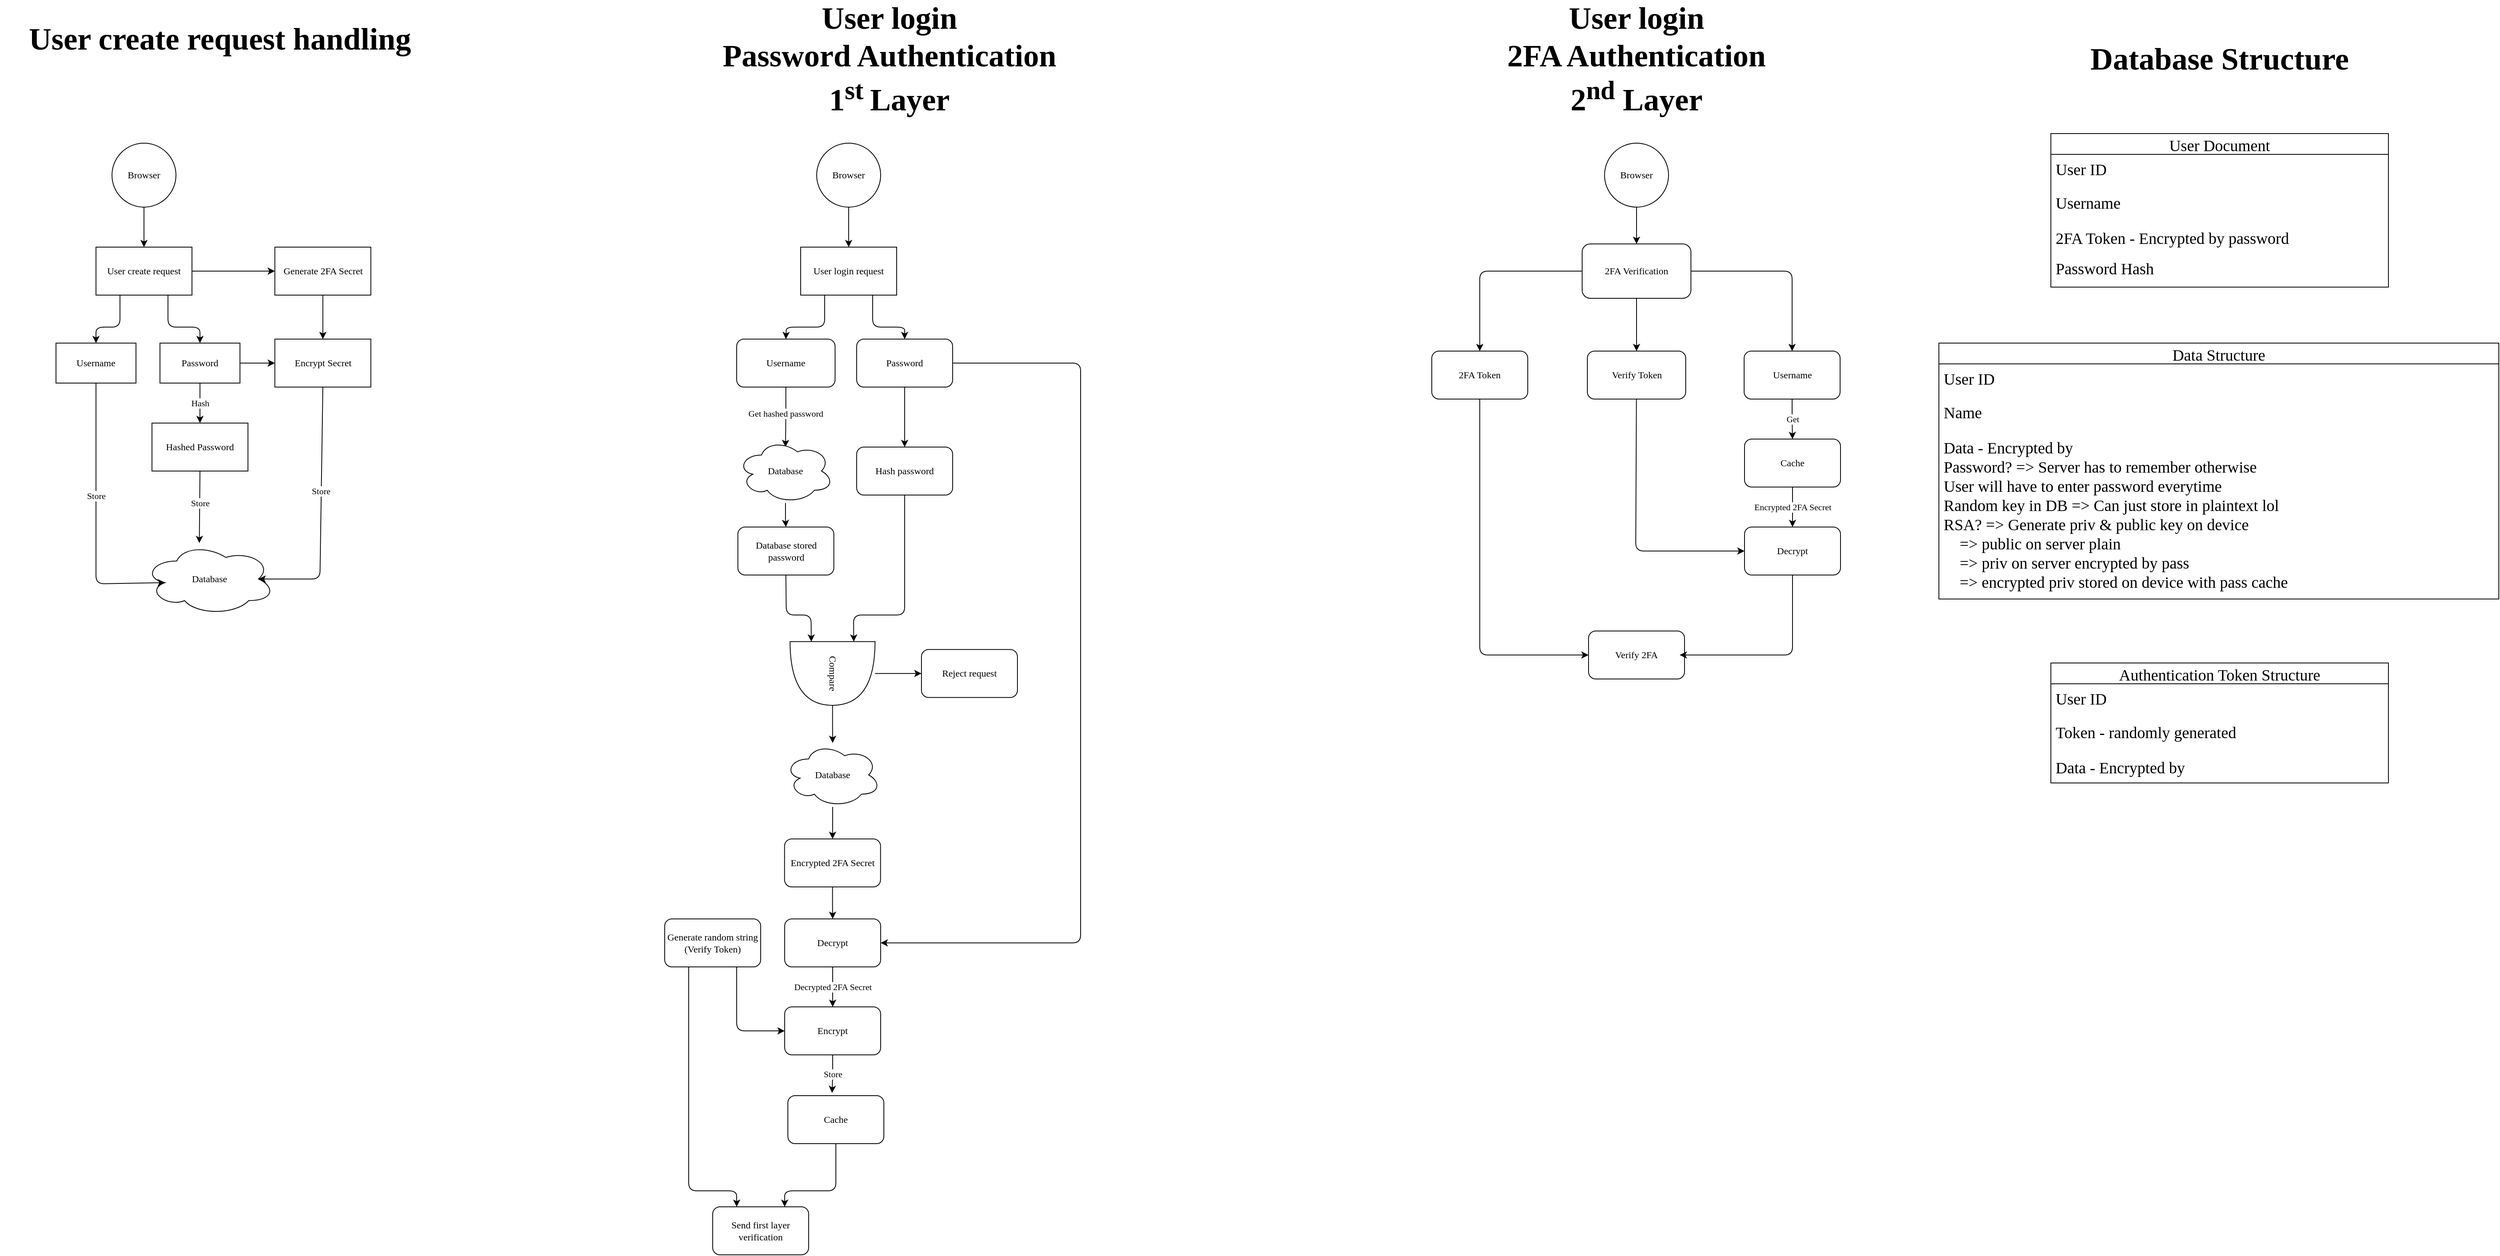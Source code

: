 <mxfile version="14.9.2" type="github">
  <diagram id="C5RBs43oDa-KdzZeNtuy" name="Page-1">
    <mxGraphModel dx="1240" dy="669" grid="1" gridSize="10" guides="1" tooltips="1" connect="1" arrows="1" fold="1" page="1" pageScale="1" pageWidth="827" pageHeight="1169" math="0" shadow="0">
      <root>
        <mxCell id="WIyWlLk6GJQsqaUBKTNV-0" />
        <mxCell id="WIyWlLk6GJQsqaUBKTNV-1" parent="WIyWlLk6GJQsqaUBKTNV-0" />
        <mxCell id="8EE5-1KdXdjq0ZydThCr-0" value="User create request" style="whiteSpace=wrap;html=1;fontFamily=Lucida Console;" parent="WIyWlLk6GJQsqaUBKTNV-1" vertex="1">
          <mxGeometry x="240" y="340" width="120" height="60" as="geometry" />
        </mxCell>
        <mxCell id="8EE5-1KdXdjq0ZydThCr-2" value="" style="endArrow=classic;html=1;exitX=0.5;exitY=1;exitDx=0;exitDy=0;fontFamily=Lucida Console;" parent="WIyWlLk6GJQsqaUBKTNV-1" target="8EE5-1KdXdjq0ZydThCr-0" edge="1">
          <mxGeometry width="50" height="50" relative="1" as="geometry">
            <mxPoint x="300" y="290" as="sourcePoint" />
            <mxPoint x="520" y="390" as="targetPoint" />
          </mxGeometry>
        </mxCell>
        <mxCell id="8EE5-1KdXdjq0ZydThCr-4" value="Generate 2FA Secret" style="whiteSpace=wrap;html=1;fontFamily=Lucida Console;" parent="WIyWlLk6GJQsqaUBKTNV-1" vertex="1">
          <mxGeometry x="463.64" y="340" width="120" height="60" as="geometry" />
        </mxCell>
        <mxCell id="8EE5-1KdXdjq0ZydThCr-5" value="" style="endArrow=classic;html=1;exitX=1;exitY=0.5;exitDx=0;exitDy=0;entryX=0;entryY=0.5;entryDx=0;entryDy=0;fontFamily=Lucida Console;" parent="WIyWlLk6GJQsqaUBKTNV-1" source="8EE5-1KdXdjq0ZydThCr-0" target="8EE5-1KdXdjq0ZydThCr-4" edge="1">
          <mxGeometry width="50" height="50" relative="1" as="geometry">
            <mxPoint x="380" y="420" as="sourcePoint" />
            <mxPoint x="430" y="370" as="targetPoint" />
          </mxGeometry>
        </mxCell>
        <mxCell id="8EE5-1KdXdjq0ZydThCr-11" value="Browser" style="ellipse;whiteSpace=wrap;html=1;aspect=fixed;fontFamily=Lucida Console;" parent="WIyWlLk6GJQsqaUBKTNV-1" vertex="1">
          <mxGeometry x="260" y="210" width="80" height="80" as="geometry" />
        </mxCell>
        <mxCell id="8EE5-1KdXdjq0ZydThCr-21" value="Encrypt Secret" style="whiteSpace=wrap;html=1;fontFamily=Lucida Console;" parent="WIyWlLk6GJQsqaUBKTNV-1" vertex="1">
          <mxGeometry x="463.64" y="455" width="120" height="60" as="geometry" />
        </mxCell>
        <mxCell id="8EE5-1KdXdjq0ZydThCr-23" value="Database" style="ellipse;shape=cloud;whiteSpace=wrap;html=1;fontFamily=Lucida Console;" parent="WIyWlLk6GJQsqaUBKTNV-1" vertex="1">
          <mxGeometry x="300" y="710" width="163.64" height="90" as="geometry" />
        </mxCell>
        <mxCell id="8EE5-1KdXdjq0ZydThCr-24" value="" style="endArrow=classic;html=1;exitX=0.5;exitY=1;exitDx=0;exitDy=0;entryX=0.5;entryY=0;entryDx=0;entryDy=0;fontFamily=Lucida Console;" parent="WIyWlLk6GJQsqaUBKTNV-1" source="8EE5-1KdXdjq0ZydThCr-4" target="8EE5-1KdXdjq0ZydThCr-21" edge="1">
          <mxGeometry width="50" height="50" relative="1" as="geometry">
            <mxPoint x="523.64" y="450" as="sourcePoint" />
            <mxPoint x="573.64" y="400" as="targetPoint" />
          </mxGeometry>
        </mxCell>
        <mxCell id="8EE5-1KdXdjq0ZydThCr-58" value="Hash" style="edgeStyle=orthogonalEdgeStyle;orthogonalLoop=1;jettySize=auto;html=1;fontFamily=Lucida Console;" parent="WIyWlLk6GJQsqaUBKTNV-1" source="8EE5-1KdXdjq0ZydThCr-38" target="8EE5-1KdXdjq0ZydThCr-54" edge="1">
          <mxGeometry relative="1" as="geometry" />
        </mxCell>
        <mxCell id="8EE5-1KdXdjq0ZydThCr-38" value="Password" style="whiteSpace=wrap;html=1;fontFamily=Lucida Console;" parent="WIyWlLk6GJQsqaUBKTNV-1" vertex="1">
          <mxGeometry x="320" y="460" width="100" height="50" as="geometry" />
        </mxCell>
        <mxCell id="8EE5-1KdXdjq0ZydThCr-39" value="Username" style="whiteSpace=wrap;html=1;fontFamily=Lucida Console;" parent="WIyWlLk6GJQsqaUBKTNV-1" vertex="1">
          <mxGeometry x="190" y="460" width="100" height="50" as="geometry" />
        </mxCell>
        <mxCell id="8EE5-1KdXdjq0ZydThCr-42" value="" style="endArrow=classic;html=1;exitX=0.25;exitY=1;exitDx=0;exitDy=0;entryX=0.5;entryY=0;entryDx=0;entryDy=0;fontFamily=Lucida Console;" parent="WIyWlLk6GJQsqaUBKTNV-1" source="8EE5-1KdXdjq0ZydThCr-0" target="8EE5-1KdXdjq0ZydThCr-39" edge="1">
          <mxGeometry width="50" height="50" relative="1" as="geometry">
            <mxPoint x="260" y="450" as="sourcePoint" />
            <mxPoint x="190" y="420" as="targetPoint" />
            <Array as="points">
              <mxPoint x="270" y="440" />
              <mxPoint x="240" y="440" />
            </Array>
          </mxGeometry>
        </mxCell>
        <mxCell id="8EE5-1KdXdjq0ZydThCr-43" value="" style="endArrow=classic;html=1;exitX=0.75;exitY=1;exitDx=0;exitDy=0;entryX=0.5;entryY=0;entryDx=0;entryDy=0;fontFamily=Lucida Console;" parent="WIyWlLk6GJQsqaUBKTNV-1" source="8EE5-1KdXdjq0ZydThCr-0" target="8EE5-1KdXdjq0ZydThCr-38" edge="1">
          <mxGeometry width="50" height="50" relative="1" as="geometry">
            <mxPoint x="300" y="400" as="sourcePoint" />
            <mxPoint x="360" y="450" as="targetPoint" />
            <Array as="points">
              <mxPoint x="330" y="440" />
              <mxPoint x="370" y="440" />
            </Array>
          </mxGeometry>
        </mxCell>
        <mxCell id="8EE5-1KdXdjq0ZydThCr-47" value="" style="endArrow=classic;html=1;exitX=1;exitY=0.5;exitDx=0;exitDy=0;entryX=0;entryY=0.5;entryDx=0;entryDy=0;fontFamily=Lucida Console;" parent="WIyWlLk6GJQsqaUBKTNV-1" source="8EE5-1KdXdjq0ZydThCr-38" target="8EE5-1KdXdjq0ZydThCr-21" edge="1">
          <mxGeometry width="50" height="50" relative="1" as="geometry">
            <mxPoint x="450" y="540" as="sourcePoint" />
            <mxPoint x="500" y="490" as="targetPoint" />
          </mxGeometry>
        </mxCell>
        <mxCell id="8EE5-1KdXdjq0ZydThCr-49" value="" style="endArrow=classic;html=1;exitX=0.5;exitY=1;exitDx=0;exitDy=0;entryX=0.16;entryY=0.55;entryDx=0;entryDy=0;entryPerimeter=0;fontFamily=Lucida Console;" parent="WIyWlLk6GJQsqaUBKTNV-1" source="8EE5-1KdXdjq0ZydThCr-39" target="8EE5-1KdXdjq0ZydThCr-23" edge="1">
          <mxGeometry relative="1" as="geometry">
            <mxPoint x="250" y="540" as="sourcePoint" />
            <mxPoint x="342.0" y="760.5" as="targetPoint" />
            <Array as="points">
              <mxPoint x="240" y="761" />
            </Array>
          </mxGeometry>
        </mxCell>
        <mxCell id="8EE5-1KdXdjq0ZydThCr-50" value="&lt;div&gt;Store&lt;/div&gt;" style="edgeLabel;resizable=0;html=1;align=center;verticalAlign=middle;fontFamily=Lucida Console;" parent="8EE5-1KdXdjq0ZydThCr-49" connectable="0" vertex="1">
          <mxGeometry relative="1" as="geometry">
            <mxPoint y="-28" as="offset" />
          </mxGeometry>
        </mxCell>
        <mxCell id="8EE5-1KdXdjq0ZydThCr-51" value="" style="endArrow=classic;html=1;exitX=0.5;exitY=1;exitDx=0;exitDy=0;entryX=0.875;entryY=0.5;entryDx=0;entryDy=0;entryPerimeter=0;fontFamily=Lucida Console;" parent="WIyWlLk6GJQsqaUBKTNV-1" source="8EE5-1KdXdjq0ZydThCr-21" target="8EE5-1KdXdjq0ZydThCr-23" edge="1">
          <mxGeometry relative="1" as="geometry">
            <mxPoint x="520" y="540" as="sourcePoint" />
            <mxPoint x="485.0" y="755" as="targetPoint" />
            <Array as="points">
              <mxPoint x="520" y="755" />
            </Array>
          </mxGeometry>
        </mxCell>
        <mxCell id="8EE5-1KdXdjq0ZydThCr-52" value="&lt;div&gt;Store&lt;/div&gt;" style="edgeLabel;resizable=0;html=1;align=center;verticalAlign=middle;fontFamily=Lucida Console;" parent="8EE5-1KdXdjq0ZydThCr-51" connectable="0" vertex="1">
          <mxGeometry relative="1" as="geometry">
            <mxPoint y="-29" as="offset" />
          </mxGeometry>
        </mxCell>
        <mxCell id="8EE5-1KdXdjq0ZydThCr-54" value="Hashed Password" style="whiteSpace=wrap;html=1;fontFamily=Lucida Console;" parent="WIyWlLk6GJQsqaUBKTNV-1" vertex="1">
          <mxGeometry x="310" y="560" width="120" height="60" as="geometry" />
        </mxCell>
        <mxCell id="8EE5-1KdXdjq0ZydThCr-62" value="Store" style="endArrow=classic;html=1;fontFamily=Lucida Console;" parent="WIyWlLk6GJQsqaUBKTNV-1" edge="1">
          <mxGeometry x="-0.111" width="50" height="50" relative="1" as="geometry">
            <mxPoint x="370" y="620" as="sourcePoint" />
            <mxPoint x="369.211" y="710.002" as="targetPoint" />
            <mxPoint as="offset" />
          </mxGeometry>
        </mxCell>
        <mxCell id="8EE5-1KdXdjq0ZydThCr-63" value="&lt;font style=&quot;font-size: 39px&quot;&gt;&lt;b&gt;&lt;font style=&quot;font-size: 39px&quot;&gt;User create request handling&lt;br&gt;&lt;/font&gt;&lt;/b&gt;&lt;/font&gt;" style="text;html=1;strokeColor=none;fillColor=none;align=center;verticalAlign=middle;whiteSpace=wrap;rounded=0;fontFamily=Lucida Console;" parent="WIyWlLk6GJQsqaUBKTNV-1" vertex="1">
          <mxGeometry x="120" y="40" width="550" height="80" as="geometry" />
        </mxCell>
        <mxCell id="8EE5-1KdXdjq0ZydThCr-65" value="&lt;font style=&quot;font-size: 39px&quot;&gt;&lt;b&gt;&lt;font style=&quot;font-size: 39px&quot;&gt;User login&lt;br&gt;&lt;/font&gt;&lt;/b&gt;&lt;/font&gt;&lt;div&gt;&lt;font style=&quot;font-size: 39px&quot;&gt;&lt;b&gt;&lt;font style=&quot;font-size: 39px&quot;&gt;Password Authentication&lt;/font&gt;&lt;/b&gt;&lt;/font&gt;&lt;/div&gt;&lt;div&gt;&lt;font style=&quot;font-size: 39px&quot;&gt;&lt;b&gt;&lt;font style=&quot;font-size: 39px&quot;&gt;1&lt;sup&gt;st &lt;/sup&gt;Layer&lt;br&gt;&lt;/font&gt;&lt;/b&gt;&lt;/font&gt;&lt;/div&gt;" style="text;html=1;strokeColor=none;fillColor=none;align=center;verticalAlign=middle;whiteSpace=wrap;rounded=0;fontFamily=Lucida Console;" parent="WIyWlLk6GJQsqaUBKTNV-1" vertex="1">
          <mxGeometry x="932" y="40" width="600" height="130" as="geometry" />
        </mxCell>
        <mxCell id="8EE5-1KdXdjq0ZydThCr-69" value="&lt;div&gt;User login request&lt;/div&gt;" style="whiteSpace=wrap;html=1;fontFamily=Lucida Console;" parent="WIyWlLk6GJQsqaUBKTNV-1" vertex="1">
          <mxGeometry x="1121" y="340" width="120" height="60" as="geometry" />
        </mxCell>
        <mxCell id="8EE5-1KdXdjq0ZydThCr-70" value="" style="endArrow=classic;html=1;exitX=0.5;exitY=1;exitDx=0;exitDy=0;fontFamily=Lucida Console;" parent="WIyWlLk6GJQsqaUBKTNV-1" target="8EE5-1KdXdjq0ZydThCr-69" edge="1">
          <mxGeometry width="50" height="50" relative="1" as="geometry">
            <mxPoint x="1181.0" y="290" as="sourcePoint" />
            <mxPoint x="1401" y="390" as="targetPoint" />
          </mxGeometry>
        </mxCell>
        <mxCell id="8EE5-1KdXdjq0ZydThCr-71" value="Browser" style="ellipse;whiteSpace=wrap;html=1;aspect=fixed;fontFamily=Lucida Console;" parent="WIyWlLk6GJQsqaUBKTNV-1" vertex="1">
          <mxGeometry x="1141" y="210" width="80" height="80" as="geometry" />
        </mxCell>
        <mxCell id="8EE5-1KdXdjq0ZydThCr-83" value="&lt;font&gt;Get hashed password&lt;/font&gt;" style="edgeStyle=orthogonalEdgeStyle;rounded=0;orthogonalLoop=1;jettySize=auto;html=1;fontFamily=Lucida Console;entryX=0.5;entryY=0.125;entryDx=0;entryDy=0;entryPerimeter=0;" parent="WIyWlLk6GJQsqaUBKTNV-1" source="8EE5-1KdXdjq0ZydThCr-73" target="8EE5-1KdXdjq0ZydThCr-80" edge="1">
          <mxGeometry x="-0.126" relative="1" as="geometry">
            <mxPoint x="1102" y="580" as="targetPoint" />
            <mxPoint as="offset" />
          </mxGeometry>
        </mxCell>
        <mxCell id="8EE5-1KdXdjq0ZydThCr-73" value="Username" style="rounded=1;whiteSpace=wrap;html=1;fontFamily=Lucida Console;" parent="WIyWlLk6GJQsqaUBKTNV-1" vertex="1">
          <mxGeometry x="1041" y="455" width="123" height="60" as="geometry" />
        </mxCell>
        <mxCell id="8EE5-1KdXdjq0ZydThCr-74" value="Password" style="rounded=1;whiteSpace=wrap;html=1;fontFamily=Lucida Console;" parent="WIyWlLk6GJQsqaUBKTNV-1" vertex="1">
          <mxGeometry x="1191" y="455" width="120" height="60" as="geometry" />
        </mxCell>
        <mxCell id="8EE5-1KdXdjq0ZydThCr-75" value="" style="endArrow=classic;html=1;entryX=0.5;entryY=0;entryDx=0;entryDy=0;exitX=0.25;exitY=1;exitDx=0;exitDy=0;fontFamily=Lucida Console;" parent="WIyWlLk6GJQsqaUBKTNV-1" source="8EE5-1KdXdjq0ZydThCr-69" target="8EE5-1KdXdjq0ZydThCr-73" edge="1">
          <mxGeometry width="50" height="50" relative="1" as="geometry">
            <mxPoint x="1101" y="520" as="sourcePoint" />
            <mxPoint x="1101" y="460" as="targetPoint" />
            <Array as="points">
              <mxPoint x="1151" y="440" />
              <mxPoint x="1103" y="440" />
            </Array>
          </mxGeometry>
        </mxCell>
        <mxCell id="8EE5-1KdXdjq0ZydThCr-76" value="" style="endArrow=classic;html=1;exitX=0.75;exitY=1;exitDx=0;exitDy=0;entryX=0.5;entryY=0;entryDx=0;entryDy=0;fontFamily=Lucida Console;" parent="WIyWlLk6GJQsqaUBKTNV-1" source="8EE5-1KdXdjq0ZydThCr-69" target="8EE5-1KdXdjq0ZydThCr-74" edge="1">
          <mxGeometry width="50" height="50" relative="1" as="geometry">
            <mxPoint x="1251" y="460" as="sourcePoint" />
            <mxPoint x="1301" y="410" as="targetPoint" />
            <Array as="points">
              <mxPoint x="1211" y="440" />
              <mxPoint x="1251" y="440" />
            </Array>
          </mxGeometry>
        </mxCell>
        <mxCell id="8EE5-1KdXdjq0ZydThCr-86" style="edgeStyle=orthogonalEdgeStyle;rounded=0;orthogonalLoop=1;jettySize=auto;html=1;entryX=0.5;entryY=0;entryDx=0;entryDy=0;fontFamily=Lucida Console;" parent="WIyWlLk6GJQsqaUBKTNV-1" source="8EE5-1KdXdjq0ZydThCr-80" target="8EE5-1KdXdjq0ZydThCr-85" edge="1">
          <mxGeometry relative="1" as="geometry" />
        </mxCell>
        <mxCell id="8EE5-1KdXdjq0ZydThCr-80" value="Database" style="ellipse;shape=cloud;whiteSpace=wrap;html=1;fontFamily=Lucida Console;" parent="WIyWlLk6GJQsqaUBKTNV-1" vertex="1">
          <mxGeometry x="1042" y="580" width="120" height="80" as="geometry" />
        </mxCell>
        <mxCell id="8EE5-1KdXdjq0ZydThCr-85" value="Database stored password" style="rounded=1;whiteSpace=wrap;html=1;fontFamily=Lucida Console;" parent="WIyWlLk6GJQsqaUBKTNV-1" vertex="1">
          <mxGeometry x="1042.5" y="690" width="120" height="60" as="geometry" />
        </mxCell>
        <mxCell id="8EE5-1KdXdjq0ZydThCr-114" value="&lt;div&gt;&lt;br&gt;&lt;/div&gt;" style="edgeStyle=orthogonalEdgeStyle;rounded=0;orthogonalLoop=1;jettySize=auto;html=1;fontFamily=Lucida Console;" parent="WIyWlLk6GJQsqaUBKTNV-1" source="8EE5-1KdXdjq0ZydThCr-92" target="8EE5-1KdXdjq0ZydThCr-113" edge="1">
          <mxGeometry relative="1" as="geometry" />
        </mxCell>
        <mxCell id="8EE5-1KdXdjq0ZydThCr-92" value="Compare" style="shape=or;whiteSpace=wrap;html=1;fontFamily=Lucida Console;rotation=90;" parent="WIyWlLk6GJQsqaUBKTNV-1" vertex="1">
          <mxGeometry x="1121" y="820" width="79.69" height="106.25" as="geometry" />
        </mxCell>
        <mxCell id="8EE5-1KdXdjq0ZydThCr-95" value="" style="endArrow=classic;html=1;fontFamily=Lucida Console;exitX=0.5;exitY=1;exitDx=0;exitDy=0;entryX=0;entryY=0.75;entryDx=0;entryDy=0;entryPerimeter=0;" parent="WIyWlLk6GJQsqaUBKTNV-1" source="8EE5-1KdXdjq0ZydThCr-85" target="8EE5-1KdXdjq0ZydThCr-92" edge="1">
          <mxGeometry width="50" height="50" relative="1" as="geometry">
            <mxPoint x="1161" y="800" as="sourcePoint" />
            <mxPoint x="1211" y="750" as="targetPoint" />
            <Array as="points">
              <mxPoint x="1103" y="800" />
              <mxPoint x="1134" y="800" />
            </Array>
          </mxGeometry>
        </mxCell>
        <mxCell id="8EE5-1KdXdjq0ZydThCr-99" value="" style="endArrow=classic;html=1;fontFamily=Lucida Console;entryX=0;entryY=0.5;entryDx=0;entryDy=0;" parent="WIyWlLk6GJQsqaUBKTNV-1" source="8EE5-1KdXdjq0ZydThCr-92" target="8EE5-1KdXdjq0ZydThCr-100" edge="1">
          <mxGeometry width="50" height="50" relative="1" as="geometry">
            <mxPoint x="1271" y="890" as="sourcePoint" />
            <mxPoint x="1321" y="873" as="targetPoint" />
          </mxGeometry>
        </mxCell>
        <mxCell id="8EE5-1KdXdjq0ZydThCr-100" value="&lt;div&gt;Reject request&lt;br&gt;&lt;/div&gt;" style="rounded=1;whiteSpace=wrap;html=1;fontFamily=Lucida Console;" parent="WIyWlLk6GJQsqaUBKTNV-1" vertex="1">
          <mxGeometry x="1272" y="843.13" width="120" height="60" as="geometry" />
        </mxCell>
        <mxCell id="8EE5-1KdXdjq0ZydThCr-103" value="Hash password" style="rounded=1;whiteSpace=wrap;html=1;fontFamily=Lucida Console;" parent="WIyWlLk6GJQsqaUBKTNV-1" vertex="1">
          <mxGeometry x="1191" y="590" width="120" height="60" as="geometry" />
        </mxCell>
        <mxCell id="8EE5-1KdXdjq0ZydThCr-104" value="" style="endArrow=classic;html=1;fontFamily=Lucida Console;exitX=0.5;exitY=1;exitDx=0;exitDy=0;" parent="WIyWlLk6GJQsqaUBKTNV-1" source="8EE5-1KdXdjq0ZydThCr-74" target="8EE5-1KdXdjq0ZydThCr-103" edge="1">
          <mxGeometry width="50" height="50" relative="1" as="geometry">
            <mxPoint x="1261" y="570" as="sourcePoint" />
            <mxPoint x="1311" y="520" as="targetPoint" />
          </mxGeometry>
        </mxCell>
        <mxCell id="8EE5-1KdXdjq0ZydThCr-105" value="" style="endArrow=classic;html=1;fontFamily=Lucida Console;exitX=0.5;exitY=1;exitDx=0;exitDy=0;entryX=0;entryY=0.25;entryDx=0;entryDy=0;entryPerimeter=0;" parent="WIyWlLk6GJQsqaUBKTNV-1" source="8EE5-1KdXdjq0ZydThCr-103" target="8EE5-1KdXdjq0ZydThCr-92" edge="1">
          <mxGeometry width="50" height="50" relative="1" as="geometry">
            <mxPoint x="1221" y="760" as="sourcePoint" />
            <mxPoint x="1271" y="710" as="targetPoint" />
            <Array as="points">
              <mxPoint x="1251" y="800" />
              <mxPoint x="1187" y="800" />
            </Array>
          </mxGeometry>
        </mxCell>
        <mxCell id="8EE5-1KdXdjq0ZydThCr-119" style="edgeStyle=orthogonalEdgeStyle;rounded=0;orthogonalLoop=1;jettySize=auto;html=1;entryX=0.5;entryY=0;entryDx=0;entryDy=0;fontFamily=Lucida Console;" parent="WIyWlLk6GJQsqaUBKTNV-1" source="8EE5-1KdXdjq0ZydThCr-113" target="8EE5-1KdXdjq0ZydThCr-116" edge="1">
          <mxGeometry relative="1" as="geometry" />
        </mxCell>
        <mxCell id="8EE5-1KdXdjq0ZydThCr-113" value="Database" style="ellipse;shape=cloud;whiteSpace=wrap;html=1;fontFamily=Lucida Console;" parent="WIyWlLk6GJQsqaUBKTNV-1" vertex="1">
          <mxGeometry x="1101" y="960" width="120" height="80" as="geometry" />
        </mxCell>
        <mxCell id="8EE5-1KdXdjq0ZydThCr-124" style="edgeStyle=orthogonalEdgeStyle;rounded=0;orthogonalLoop=1;jettySize=auto;html=1;fontFamily=Lucida Console;" parent="WIyWlLk6GJQsqaUBKTNV-1" source="8EE5-1KdXdjq0ZydThCr-116" target="8EE5-1KdXdjq0ZydThCr-123" edge="1">
          <mxGeometry relative="1" as="geometry" />
        </mxCell>
        <mxCell id="8EE5-1KdXdjq0ZydThCr-116" value="Encrypted 2FA Secret" style="rounded=1;whiteSpace=wrap;html=1;fontFamily=Lucida Console;" parent="WIyWlLk6GJQsqaUBKTNV-1" vertex="1">
          <mxGeometry x="1100.84" y="1080" width="120" height="60" as="geometry" />
        </mxCell>
        <mxCell id="8EE5-1KdXdjq0ZydThCr-122" value="" style="endArrow=classic;html=1;fontFamily=Lucida Console;exitX=1;exitY=0.5;exitDx=0;exitDy=0;entryX=1;entryY=0.5;entryDx=0;entryDy=0;" parent="WIyWlLk6GJQsqaUBKTNV-1" source="8EE5-1KdXdjq0ZydThCr-74" target="8EE5-1KdXdjq0ZydThCr-123" edge="1">
          <mxGeometry width="50" height="50" relative="1" as="geometry">
            <mxPoint x="1351" y="580" as="sourcePoint" />
            <mxPoint x="1251" y="1140.588" as="targetPoint" />
            <Array as="points">
              <mxPoint x="1471" y="485" />
              <mxPoint x="1471" y="1210" />
            </Array>
          </mxGeometry>
        </mxCell>
        <mxCell id="8EE5-1KdXdjq0ZydThCr-130" value="Decrypted 2FA Secret" style="edgeStyle=orthogonalEdgeStyle;rounded=0;orthogonalLoop=1;jettySize=auto;html=1;fontFamily=Lucida Console;" parent="WIyWlLk6GJQsqaUBKTNV-1" source="8EE5-1KdXdjq0ZydThCr-123" target="8EE5-1KdXdjq0ZydThCr-128" edge="1">
          <mxGeometry relative="1" as="geometry" />
        </mxCell>
        <mxCell id="8EE5-1KdXdjq0ZydThCr-123" value="Decrypt" style="rounded=1;whiteSpace=wrap;html=1;fontFamily=Lucida Console;" parent="WIyWlLk6GJQsqaUBKTNV-1" vertex="1">
          <mxGeometry x="1101" y="1180" width="120" height="60" as="geometry" />
        </mxCell>
        <mxCell id="8EE5-1KdXdjq0ZydThCr-127" value="Generate random string&lt;br&gt;(Verify Token)" style="rounded=1;whiteSpace=wrap;html=1;fontFamily=Lucida Console;" parent="WIyWlLk6GJQsqaUBKTNV-1" vertex="1">
          <mxGeometry x="951" y="1180" width="120" height="60" as="geometry" />
        </mxCell>
        <mxCell id="8EE5-1KdXdjq0ZydThCr-134" value="Store" style="edgeStyle=orthogonalEdgeStyle;rounded=0;orthogonalLoop=1;jettySize=auto;html=1;entryX=0.461;entryY=-0.056;entryDx=0;entryDy=0;entryPerimeter=0;fontFamily=Lucida Console;" parent="WIyWlLk6GJQsqaUBKTNV-1" source="8EE5-1KdXdjq0ZydThCr-128" target="8EE5-1KdXdjq0ZydThCr-133" edge="1">
          <mxGeometry relative="1" as="geometry" />
        </mxCell>
        <mxCell id="8EE5-1KdXdjq0ZydThCr-128" value="Encrypt" style="rounded=1;whiteSpace=wrap;html=1;fontFamily=Lucida Console;" parent="WIyWlLk6GJQsqaUBKTNV-1" vertex="1">
          <mxGeometry x="1101" y="1290" width="120" height="60" as="geometry" />
        </mxCell>
        <mxCell id="8EE5-1KdXdjq0ZydThCr-132" value="" style="endArrow=classic;html=1;fontFamily=Lucida Console;entryX=0;entryY=0.5;entryDx=0;entryDy=0;exitX=0.75;exitY=1;exitDx=0;exitDy=0;" parent="WIyWlLk6GJQsqaUBKTNV-1" source="8EE5-1KdXdjq0ZydThCr-127" target="8EE5-1KdXdjq0ZydThCr-128" edge="1">
          <mxGeometry width="50" height="50" relative="1" as="geometry">
            <mxPoint x="1041" y="1260" as="sourcePoint" />
            <mxPoint x="1031" y="1270" as="targetPoint" />
            <Array as="points">
              <mxPoint x="1041" y="1320" />
            </Array>
          </mxGeometry>
        </mxCell>
        <mxCell id="8EE5-1KdXdjq0ZydThCr-133" value="Cache" style="rounded=1;whiteSpace=wrap;html=1;fontFamily=Lucida Console;" parent="WIyWlLk6GJQsqaUBKTNV-1" vertex="1">
          <mxGeometry x="1105" y="1401" width="120" height="60" as="geometry" />
        </mxCell>
        <mxCell id="8EE5-1KdXdjq0ZydThCr-135" value="Send first layer verification" style="rounded=1;whiteSpace=wrap;html=1;fontFamily=Lucida Console;" parent="WIyWlLk6GJQsqaUBKTNV-1" vertex="1">
          <mxGeometry x="1011" y="1540" width="120" height="60" as="geometry" />
        </mxCell>
        <mxCell id="8EE5-1KdXdjq0ZydThCr-137" value="" style="endArrow=classic;html=1;fontFamily=Lucida Console;exitX=0.5;exitY=1;exitDx=0;exitDy=0;entryX=0.75;entryY=0;entryDx=0;entryDy=0;" parent="WIyWlLk6GJQsqaUBKTNV-1" source="8EE5-1KdXdjq0ZydThCr-133" target="8EE5-1KdXdjq0ZydThCr-135" edge="1">
          <mxGeometry width="50" height="50" relative="1" as="geometry">
            <mxPoint x="1181" y="1550" as="sourcePoint" />
            <mxPoint x="1231" y="1500" as="targetPoint" />
            <Array as="points">
              <mxPoint x="1165" y="1520" />
              <mxPoint x="1101" y="1520" />
            </Array>
          </mxGeometry>
        </mxCell>
        <mxCell id="8EE5-1KdXdjq0ZydThCr-138" value="" style="endArrow=classic;html=1;fontFamily=Lucida Console;exitX=0.25;exitY=1;exitDx=0;exitDy=0;entryX=0.25;entryY=0;entryDx=0;entryDy=0;" parent="WIyWlLk6GJQsqaUBKTNV-1" source="8EE5-1KdXdjq0ZydThCr-127" target="8EE5-1KdXdjq0ZydThCr-135" edge="1">
          <mxGeometry width="50" height="50" relative="1" as="geometry">
            <mxPoint x="991" y="1290" as="sourcePoint" />
            <mxPoint x="1025" y="1480" as="targetPoint" />
            <Array as="points">
              <mxPoint x="981" y="1520" />
              <mxPoint x="1041" y="1520" />
            </Array>
          </mxGeometry>
        </mxCell>
        <mxCell id="8EE5-1KdXdjq0ZydThCr-139" style="edgeStyle=orthogonalEdgeStyle;rounded=0;orthogonalLoop=1;jettySize=auto;html=1;exitX=0.5;exitY=1;exitDx=0;exitDy=0;fontFamily=Lucida Console;" parent="WIyWlLk6GJQsqaUBKTNV-1" edge="1">
          <mxGeometry relative="1" as="geometry">
            <mxPoint x="1323" y="170" as="sourcePoint" />
            <mxPoint x="1323" y="170" as="targetPoint" />
          </mxGeometry>
        </mxCell>
        <mxCell id="8EE5-1KdXdjq0ZydThCr-140" value="&lt;div&gt;&lt;b&gt;&lt;font style=&quot;font-size: 39px&quot;&gt;User login&lt;/font&gt;&lt;/b&gt;&lt;/div&gt;&lt;div&gt;&lt;b&gt;&lt;font style=&quot;font-size: 39px&quot;&gt;2FA Authentication&lt;br&gt;2&lt;sup&gt;nd&lt;/sup&gt; Layer&lt;br&gt;&lt;/font&gt;&lt;/b&gt;&lt;/div&gt;" style="text;html=1;strokeColor=none;fillColor=none;align=center;verticalAlign=middle;whiteSpace=wrap;rounded=0;fontFamily=Lucida Console;" parent="WIyWlLk6GJQsqaUBKTNV-1" vertex="1">
          <mxGeometry x="1891" y="45" width="550" height="120" as="geometry" />
        </mxCell>
        <mxCell id="8EE5-1KdXdjq0ZydThCr-142" value="Browser" style="ellipse;whiteSpace=wrap;html=1;aspect=fixed;fontFamily=Lucida Console;" parent="WIyWlLk6GJQsqaUBKTNV-1" vertex="1">
          <mxGeometry x="2126" y="210" width="80" height="80" as="geometry" />
        </mxCell>
        <mxCell id="8EE5-1KdXdjq0ZydThCr-188" style="edgeStyle=orthogonalEdgeStyle;rounded=1;orthogonalLoop=1;jettySize=auto;html=1;entryX=0.5;entryY=0;entryDx=0;entryDy=0;fontFamily=Lucida Console;" parent="WIyWlLk6GJQsqaUBKTNV-1" source="8EE5-1KdXdjq0ZydThCr-143" target="8EE5-1KdXdjq0ZydThCr-152" edge="1">
          <mxGeometry relative="1" as="geometry" />
        </mxCell>
        <mxCell id="8EE5-1KdXdjq0ZydThCr-189" style="edgeStyle=orthogonalEdgeStyle;rounded=1;orthogonalLoop=1;jettySize=auto;html=1;fontFamily=Lucida Console;" parent="WIyWlLk6GJQsqaUBKTNV-1" source="8EE5-1KdXdjq0ZydThCr-143" target="8EE5-1KdXdjq0ZydThCr-159" edge="1">
          <mxGeometry relative="1" as="geometry" />
        </mxCell>
        <mxCell id="8EE5-1KdXdjq0ZydThCr-192" style="edgeStyle=orthogonalEdgeStyle;rounded=1;orthogonalLoop=1;jettySize=auto;html=1;fontFamily=Lucida Console;" parent="WIyWlLk6GJQsqaUBKTNV-1" source="8EE5-1KdXdjq0ZydThCr-143" target="8EE5-1KdXdjq0ZydThCr-190" edge="1">
          <mxGeometry relative="1" as="geometry" />
        </mxCell>
        <mxCell id="8EE5-1KdXdjq0ZydThCr-143" value="2FA Verification" style="rounded=1;whiteSpace=wrap;html=1;fontFamily=Lucida Console;" parent="WIyWlLk6GJQsqaUBKTNV-1" vertex="1">
          <mxGeometry x="2098" y="336" width="136" height="68" as="geometry" />
        </mxCell>
        <mxCell id="8EE5-1KdXdjq0ZydThCr-144" value="" style="endArrow=classic;html=1;fontFamily=Lucida Console;exitX=0.5;exitY=1;exitDx=0;exitDy=0;" parent="WIyWlLk6GJQsqaUBKTNV-1" source="8EE5-1KdXdjq0ZydThCr-142" target="8EE5-1KdXdjq0ZydThCr-143" edge="1">
          <mxGeometry width="50" height="50" relative="1" as="geometry">
            <mxPoint x="1910" y="370" as="sourcePoint" />
            <mxPoint x="1960" y="320" as="targetPoint" />
          </mxGeometry>
        </mxCell>
        <mxCell id="8EE5-1KdXdjq0ZydThCr-152" value="Verify Token" style="rounded=1;whiteSpace=wrap;html=1;fontFamily=Lucida Console;" parent="WIyWlLk6GJQsqaUBKTNV-1" vertex="1">
          <mxGeometry x="2104.5" y="470" width="123" height="60" as="geometry" />
        </mxCell>
        <mxCell id="8EE5-1KdXdjq0ZydThCr-170" value="Get" style="edgeStyle=orthogonalEdgeStyle;rounded=1;orthogonalLoop=1;jettySize=auto;html=1;fontFamily=Lucida Console;" parent="WIyWlLk6GJQsqaUBKTNV-1" source="8EE5-1KdXdjq0ZydThCr-159" target="8EE5-1KdXdjq0ZydThCr-168" edge="1">
          <mxGeometry relative="1" as="geometry" />
        </mxCell>
        <mxCell id="8EE5-1KdXdjq0ZydThCr-159" value="Username" style="rounded=1;whiteSpace=wrap;html=1;fontFamily=Lucida Console;" parent="WIyWlLk6GJQsqaUBKTNV-1" vertex="1">
          <mxGeometry x="2300.5" y="470" width="120" height="60" as="geometry" />
        </mxCell>
        <mxCell id="8EE5-1KdXdjq0ZydThCr-176" value="Encrypted 2FA Secret" style="edgeStyle=orthogonalEdgeStyle;rounded=1;orthogonalLoop=1;jettySize=auto;html=1;fontFamily=Lucida Console;" parent="WIyWlLk6GJQsqaUBKTNV-1" source="8EE5-1KdXdjq0ZydThCr-168" target="8EE5-1KdXdjq0ZydThCr-175" edge="1">
          <mxGeometry relative="1" as="geometry" />
        </mxCell>
        <mxCell id="8EE5-1KdXdjq0ZydThCr-168" value="Cache" style="rounded=1;whiteSpace=wrap;html=1;fontFamily=Lucida Console;" parent="WIyWlLk6GJQsqaUBKTNV-1" vertex="1">
          <mxGeometry x="2301" y="580" width="120" height="60" as="geometry" />
        </mxCell>
        <mxCell id="8EE5-1KdXdjq0ZydThCr-175" value="Decrypt" style="rounded=1;whiteSpace=wrap;html=1;fontFamily=Lucida Console;" parent="WIyWlLk6GJQsqaUBKTNV-1" vertex="1">
          <mxGeometry x="2301" y="690" width="120" height="60" as="geometry" />
        </mxCell>
        <mxCell id="8EE5-1KdXdjq0ZydThCr-180" value="" style="endArrow=classic;html=1;fontFamily=Lucida Console;entryX=0;entryY=0.5;entryDx=0;entryDy=0;" parent="WIyWlLk6GJQsqaUBKTNV-1" source="8EE5-1KdXdjq0ZydThCr-152" target="8EE5-1KdXdjq0ZydThCr-175" edge="1">
          <mxGeometry width="50" height="50" relative="1" as="geometry">
            <mxPoint x="2135" y="720" as="sourcePoint" />
            <mxPoint x="2185" y="670" as="targetPoint" />
            <Array as="points">
              <mxPoint x="2165" y="720" />
            </Array>
          </mxGeometry>
        </mxCell>
        <mxCell id="8EE5-1KdXdjq0ZydThCr-190" value="2FA Token" style="rounded=1;whiteSpace=wrap;html=1;fontFamily=Lucida Console;" parent="WIyWlLk6GJQsqaUBKTNV-1" vertex="1">
          <mxGeometry x="1910" y="470" width="120" height="60" as="geometry" />
        </mxCell>
        <mxCell id="8EE5-1KdXdjq0ZydThCr-193" value="Verify 2FA" style="rounded=1;whiteSpace=wrap;html=1;fontFamily=Lucida Console;" parent="WIyWlLk6GJQsqaUBKTNV-1" vertex="1">
          <mxGeometry x="2106" y="820" width="120" height="60" as="geometry" />
        </mxCell>
        <mxCell id="8EE5-1KdXdjq0ZydThCr-196" value="" style="endArrow=classic;html=1;fontFamily=Lucida Console;exitX=0.5;exitY=1;exitDx=0;exitDy=0;" parent="WIyWlLk6GJQsqaUBKTNV-1" source="8EE5-1KdXdjq0ZydThCr-175" edge="1">
          <mxGeometry width="50" height="50" relative="1" as="geometry">
            <mxPoint x="2340" y="910" as="sourcePoint" />
            <mxPoint x="2220" y="850" as="targetPoint" />
            <Array as="points">
              <mxPoint x="2361" y="850" />
            </Array>
          </mxGeometry>
        </mxCell>
        <mxCell id="8EE5-1KdXdjq0ZydThCr-197" value="" style="endArrow=classic;html=1;fontFamily=Lucida Console;exitX=0.5;exitY=1;exitDx=0;exitDy=0;entryX=0;entryY=0.5;entryDx=0;entryDy=0;" parent="WIyWlLk6GJQsqaUBKTNV-1" source="8EE5-1KdXdjq0ZydThCr-190" target="8EE5-1KdXdjq0ZydThCr-193" edge="1">
          <mxGeometry width="50" height="50" relative="1" as="geometry">
            <mxPoint x="2000" y="770" as="sourcePoint" />
            <mxPoint x="2050" y="720" as="targetPoint" />
            <Array as="points">
              <mxPoint x="1970" y="850" />
            </Array>
          </mxGeometry>
        </mxCell>
        <mxCell id="ElOvqCgmzmkgZQOqIhcC-1" value="&lt;b&gt;&lt;font style=&quot;font-size: 39px&quot;&gt;Database Structure&lt;/font&gt;&lt;/b&gt;" style="text;html=1;strokeColor=none;fillColor=none;align=center;verticalAlign=middle;whiteSpace=wrap;rounded=0;fontFamily=Lucida Console;" vertex="1" parent="WIyWlLk6GJQsqaUBKTNV-1">
          <mxGeometry x="2620" y="45" width="550" height="120" as="geometry" />
        </mxCell>
        <mxCell id="ElOvqCgmzmkgZQOqIhcC-2" value="User Document" style="swimlane;fontStyle=0;childLayout=stackLayout;horizontal=1;startSize=26;horizontalStack=0;resizeParent=1;resizeParentMax=0;resizeLast=0;collapsible=1;marginBottom=0;fontSize=20;fontFamily=Lucida Console;" vertex="1" parent="WIyWlLk6GJQsqaUBKTNV-1">
          <mxGeometry x="2684" y="198" width="422" height="192" as="geometry" />
        </mxCell>
        <mxCell id="ElOvqCgmzmkgZQOqIhcC-10" value="User ID&#xa;" style="text;strokeColor=none;fillColor=none;align=left;verticalAlign=top;spacingLeft=4;spacingRight=4;overflow=hidden;rotatable=0;points=[[0,0.5],[1,0.5]];portConstraint=eastwest;fontFamily=Lucida Console;fontSize=20;" vertex="1" parent="ElOvqCgmzmkgZQOqIhcC-2">
          <mxGeometry y="26" width="422" height="42" as="geometry" />
        </mxCell>
        <mxCell id="ElOvqCgmzmkgZQOqIhcC-5" value="Username" style="text;strokeColor=none;fillColor=none;align=left;verticalAlign=top;spacingLeft=4;spacingRight=4;overflow=hidden;rotatable=0;points=[[0,0.5],[1,0.5]];portConstraint=eastwest;fontFamily=Lucida Console;fontSize=20;" vertex="1" parent="ElOvqCgmzmkgZQOqIhcC-2">
          <mxGeometry y="68" width="422" height="44" as="geometry" />
        </mxCell>
        <mxCell id="ElOvqCgmzmkgZQOqIhcC-3" value="2FA Token - Encrypted by password" style="text;strokeColor=none;fillColor=none;align=left;verticalAlign=top;spacingLeft=4;spacingRight=4;overflow=hidden;rotatable=0;points=[[0,0.5],[1,0.5]];portConstraint=eastwest;fontFamily=Lucida Console;fontSize=20;" vertex="1" parent="ElOvqCgmzmkgZQOqIhcC-2">
          <mxGeometry y="112" width="422" height="38" as="geometry" />
        </mxCell>
        <mxCell id="ElOvqCgmzmkgZQOqIhcC-4" value="Password Hash" style="text;strokeColor=none;fillColor=none;align=left;verticalAlign=top;spacingLeft=4;spacingRight=4;overflow=hidden;rotatable=0;points=[[0,0.5],[1,0.5]];portConstraint=eastwest;fontFamily=Lucida Console;fontSize=20;" vertex="1" parent="ElOvqCgmzmkgZQOqIhcC-2">
          <mxGeometry y="150" width="422" height="42" as="geometry" />
        </mxCell>
        <mxCell id="ElOvqCgmzmkgZQOqIhcC-6" value="Data Structure" style="swimlane;fontStyle=0;childLayout=stackLayout;horizontal=1;startSize=26;horizontalStack=0;resizeParent=1;resizeParentMax=0;resizeLast=0;collapsible=1;marginBottom=0;fontSize=20;fontFamily=Lucida Console;" vertex="1" parent="WIyWlLk6GJQsqaUBKTNV-1">
          <mxGeometry x="2544" y="460" width="700" height="320" as="geometry" />
        </mxCell>
        <mxCell id="ElOvqCgmzmkgZQOqIhcC-9" value="User ID" style="text;strokeColor=none;fillColor=none;align=left;verticalAlign=top;spacingLeft=4;spacingRight=4;overflow=hidden;rotatable=0;points=[[0,0.5],[1,0.5]];portConstraint=eastwest;fontFamily=Lucida Console;fontSize=20;" vertex="1" parent="ElOvqCgmzmkgZQOqIhcC-6">
          <mxGeometry y="26" width="700" height="42" as="geometry" />
        </mxCell>
        <mxCell id="ElOvqCgmzmkgZQOqIhcC-7" value="Name" style="text;strokeColor=none;fillColor=none;align=left;verticalAlign=top;spacingLeft=4;spacingRight=4;overflow=hidden;rotatable=0;points=[[0,0.5],[1,0.5]];portConstraint=eastwest;fontFamily=Lucida Console;fontSize=20;" vertex="1" parent="ElOvqCgmzmkgZQOqIhcC-6">
          <mxGeometry y="68" width="700" height="44" as="geometry" />
        </mxCell>
        <mxCell id="ElOvqCgmzmkgZQOqIhcC-8" value="Data - Encrypted by&#xa;Password? =&gt; Server has to remember otherwise&#xa;User will have to enter password everytime&#xa;Random key in DB =&gt; Can just store in plaintext lol&#xa;RSA? =&gt; Generate priv &amp; public key on device&#xa;    =&gt; public on server plain&#xa;    =&gt; priv on server encrypted by pass&#xa;    =&gt; encrypted priv stored on device with pass cache&#xa;" style="text;strokeColor=none;fillColor=none;align=left;verticalAlign=top;spacingLeft=4;spacingRight=4;overflow=hidden;rotatable=0;points=[[0,0.5],[1,0.5]];portConstraint=eastwest;fontFamily=Lucida Console;fontSize=20;" vertex="1" parent="ElOvqCgmzmkgZQOqIhcC-6">
          <mxGeometry y="112" width="700" height="208" as="geometry" />
        </mxCell>
        <mxCell id="ElOvqCgmzmkgZQOqIhcC-11" value="Authentication Token Structure" style="swimlane;fontStyle=0;childLayout=stackLayout;horizontal=1;startSize=26;horizontalStack=0;resizeParent=1;resizeParentMax=0;resizeLast=0;collapsible=1;marginBottom=0;fontSize=20;fontFamily=Lucida Console;" vertex="1" parent="WIyWlLk6GJQsqaUBKTNV-1">
          <mxGeometry x="2684" y="860" width="422" height="150" as="geometry" />
        </mxCell>
        <mxCell id="ElOvqCgmzmkgZQOqIhcC-12" value="User ID" style="text;strokeColor=none;fillColor=none;align=left;verticalAlign=top;spacingLeft=4;spacingRight=4;overflow=hidden;rotatable=0;points=[[0,0.5],[1,0.5]];portConstraint=eastwest;fontFamily=Lucida Console;fontSize=20;" vertex="1" parent="ElOvqCgmzmkgZQOqIhcC-11">
          <mxGeometry y="26" width="422" height="42" as="geometry" />
        </mxCell>
        <mxCell id="ElOvqCgmzmkgZQOqIhcC-13" value="Token - randomly generated" style="text;strokeColor=none;fillColor=none;align=left;verticalAlign=top;spacingLeft=4;spacingRight=4;overflow=hidden;rotatable=0;points=[[0,0.5],[1,0.5]];portConstraint=eastwest;fontFamily=Lucida Console;fontSize=20;" vertex="1" parent="ElOvqCgmzmkgZQOqIhcC-11">
          <mxGeometry y="68" width="422" height="44" as="geometry" />
        </mxCell>
        <mxCell id="ElOvqCgmzmkgZQOqIhcC-14" value="Data - Encrypted by" style="text;strokeColor=none;fillColor=none;align=left;verticalAlign=top;spacingLeft=4;spacingRight=4;overflow=hidden;rotatable=0;points=[[0,0.5],[1,0.5]];portConstraint=eastwest;fontFamily=Lucida Console;fontSize=20;" vertex="1" parent="ElOvqCgmzmkgZQOqIhcC-11">
          <mxGeometry y="112" width="422" height="38" as="geometry" />
        </mxCell>
      </root>
    </mxGraphModel>
  </diagram>
</mxfile>
